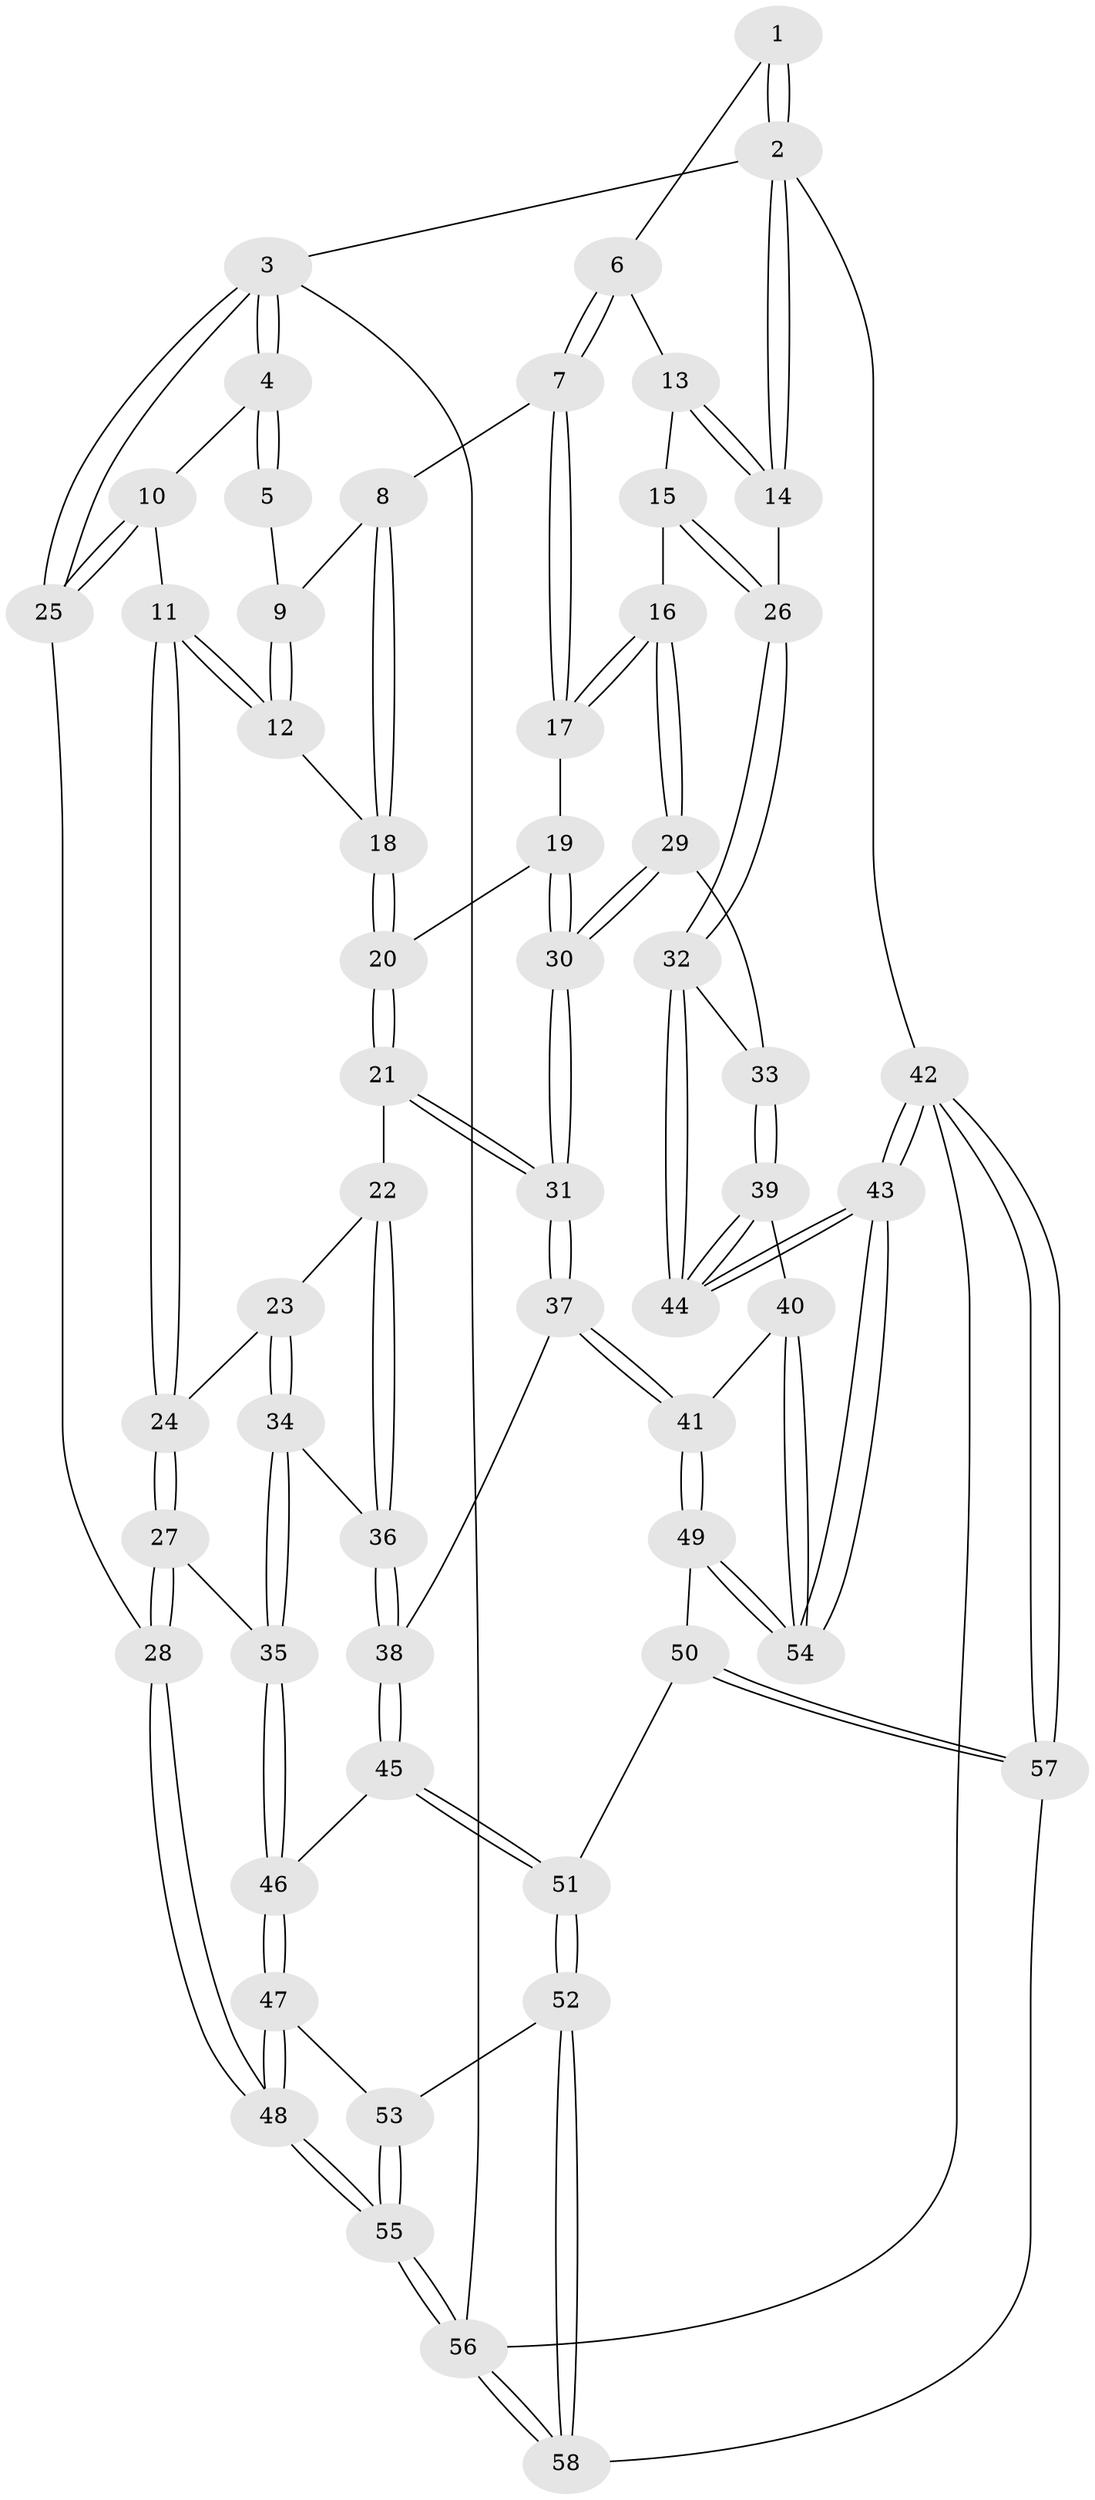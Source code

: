 // Generated by graph-tools (version 1.1) at 2025/11/02/27/25 16:11:59]
// undirected, 58 vertices, 142 edges
graph export_dot {
graph [start="1"]
  node [color=gray90,style=filled];
  1 [pos="+0.7431775907709866+0"];
  2 [pos="+1+0"];
  3 [pos="+0+0"];
  4 [pos="+0+0"];
  5 [pos="+0.37802713698167756+0"];
  6 [pos="+0.7765851424249715+0.007313270319676865"];
  7 [pos="+0.7448489248959743+0.11915783156095366"];
  8 [pos="+0.6220742622662238+0.17608072891581006"];
  9 [pos="+0.3703886359196602+0"];
  10 [pos="+0.17411834507880067+0.1935084204330857"];
  11 [pos="+0.2582688468619099+0.20232417678718034"];
  12 [pos="+0.3158262390213175+0.10009828913440758"];
  13 [pos="+0.900979449221283+0.07234968597490639"];
  14 [pos="+1+0.00028909295420077966"];
  15 [pos="+1+0.24225966526809037"];
  16 [pos="+0.8314405525058584+0.2961936639986001"];
  17 [pos="+0.8245309153913577+0.2901222672022597"];
  18 [pos="+0.588447248838478+0.20915640965751536"];
  19 [pos="+0.6634258165168015+0.33333828035803575"];
  20 [pos="+0.5696324743725787+0.320853695396411"];
  21 [pos="+0.5623678573918075+0.32855849676076365"];
  22 [pos="+0.5280289260491617+0.3501109493691864"];
  23 [pos="+0.2984041516738365+0.27209417810135267"];
  24 [pos="+0.26778617925722714+0.23748406047732637"];
  25 [pos="+0+0.2412533337074126"];
  26 [pos="+1+0.26457664268618664"];
  27 [pos="+0.10086340223809677+0.4853285234178414"];
  28 [pos="+0+0.6516060800122383"];
  29 [pos="+0.8361653709188622+0.41777929018860327"];
  30 [pos="+0.7146683979158067+0.4758094552267555"];
  31 [pos="+0.6957166058690464+0.49266293313034276"];
  32 [pos="+1+0.30975762693011455"];
  33 [pos="+0.8408688716179318+0.42281793105243093"];
  34 [pos="+0.34250707510418577+0.4881411029352632"];
  35 [pos="+0.3381849615305434+0.4965859613474031"];
  36 [pos="+0.5117492558079486+0.4781832297330478"];
  37 [pos="+0.6369216006630904+0.5930236270801662"];
  38 [pos="+0.5768581015481834+0.5830386090052391"];
  39 [pos="+0.8952745186077692+0.4974066521592885"];
  40 [pos="+0.8143117806563752+0.6682042688714539"];
  41 [pos="+0.6820532091451804+0.6444350384622965"];
  42 [pos="+1+1"];
  43 [pos="+1+1"];
  44 [pos="+1+0.5530575834707939"];
  45 [pos="+0.470379090187159+0.6614960961278299"];
  46 [pos="+0.32366916726818973+0.6366122276362643"];
  47 [pos="+0.2492002303748655+0.6910886357985461"];
  48 [pos="+0+0.6682725156731802"];
  49 [pos="+0.632243382703629+0.8280650913122952"];
  50 [pos="+0.5839801881532849+0.870375781593306"];
  51 [pos="+0.49576585578842985+0.855256711672279"];
  52 [pos="+0.3782322315138374+0.914054232255501"];
  53 [pos="+0.32529210299326183+0.8373014362811695"];
  54 [pos="+1+0.8866332816266113"];
  55 [pos="+0+0.9801278214496518"];
  56 [pos="+0+1"];
  57 [pos="+0.7217172983456737+1"];
  58 [pos="+0.24852933604993926+1"];
  1 -- 2;
  1 -- 2;
  1 -- 6;
  2 -- 3;
  2 -- 14;
  2 -- 14;
  2 -- 42;
  3 -- 4;
  3 -- 4;
  3 -- 25;
  3 -- 25;
  3 -- 56;
  4 -- 5;
  4 -- 5;
  4 -- 10;
  5 -- 9;
  6 -- 7;
  6 -- 7;
  6 -- 13;
  7 -- 8;
  7 -- 17;
  7 -- 17;
  8 -- 9;
  8 -- 18;
  8 -- 18;
  9 -- 12;
  9 -- 12;
  10 -- 11;
  10 -- 25;
  10 -- 25;
  11 -- 12;
  11 -- 12;
  11 -- 24;
  11 -- 24;
  12 -- 18;
  13 -- 14;
  13 -- 14;
  13 -- 15;
  14 -- 26;
  15 -- 16;
  15 -- 26;
  15 -- 26;
  16 -- 17;
  16 -- 17;
  16 -- 29;
  16 -- 29;
  17 -- 19;
  18 -- 20;
  18 -- 20;
  19 -- 20;
  19 -- 30;
  19 -- 30;
  20 -- 21;
  20 -- 21;
  21 -- 22;
  21 -- 31;
  21 -- 31;
  22 -- 23;
  22 -- 36;
  22 -- 36;
  23 -- 24;
  23 -- 34;
  23 -- 34;
  24 -- 27;
  24 -- 27;
  25 -- 28;
  26 -- 32;
  26 -- 32;
  27 -- 28;
  27 -- 28;
  27 -- 35;
  28 -- 48;
  28 -- 48;
  29 -- 30;
  29 -- 30;
  29 -- 33;
  30 -- 31;
  30 -- 31;
  31 -- 37;
  31 -- 37;
  32 -- 33;
  32 -- 44;
  32 -- 44;
  33 -- 39;
  33 -- 39;
  34 -- 35;
  34 -- 35;
  34 -- 36;
  35 -- 46;
  35 -- 46;
  36 -- 38;
  36 -- 38;
  37 -- 38;
  37 -- 41;
  37 -- 41;
  38 -- 45;
  38 -- 45;
  39 -- 40;
  39 -- 44;
  39 -- 44;
  40 -- 41;
  40 -- 54;
  40 -- 54;
  41 -- 49;
  41 -- 49;
  42 -- 43;
  42 -- 43;
  42 -- 57;
  42 -- 57;
  42 -- 56;
  43 -- 44;
  43 -- 44;
  43 -- 54;
  43 -- 54;
  45 -- 46;
  45 -- 51;
  45 -- 51;
  46 -- 47;
  46 -- 47;
  47 -- 48;
  47 -- 48;
  47 -- 53;
  48 -- 55;
  48 -- 55;
  49 -- 50;
  49 -- 54;
  49 -- 54;
  50 -- 51;
  50 -- 57;
  50 -- 57;
  51 -- 52;
  51 -- 52;
  52 -- 53;
  52 -- 58;
  52 -- 58;
  53 -- 55;
  53 -- 55;
  55 -- 56;
  55 -- 56;
  56 -- 58;
  56 -- 58;
  57 -- 58;
}

